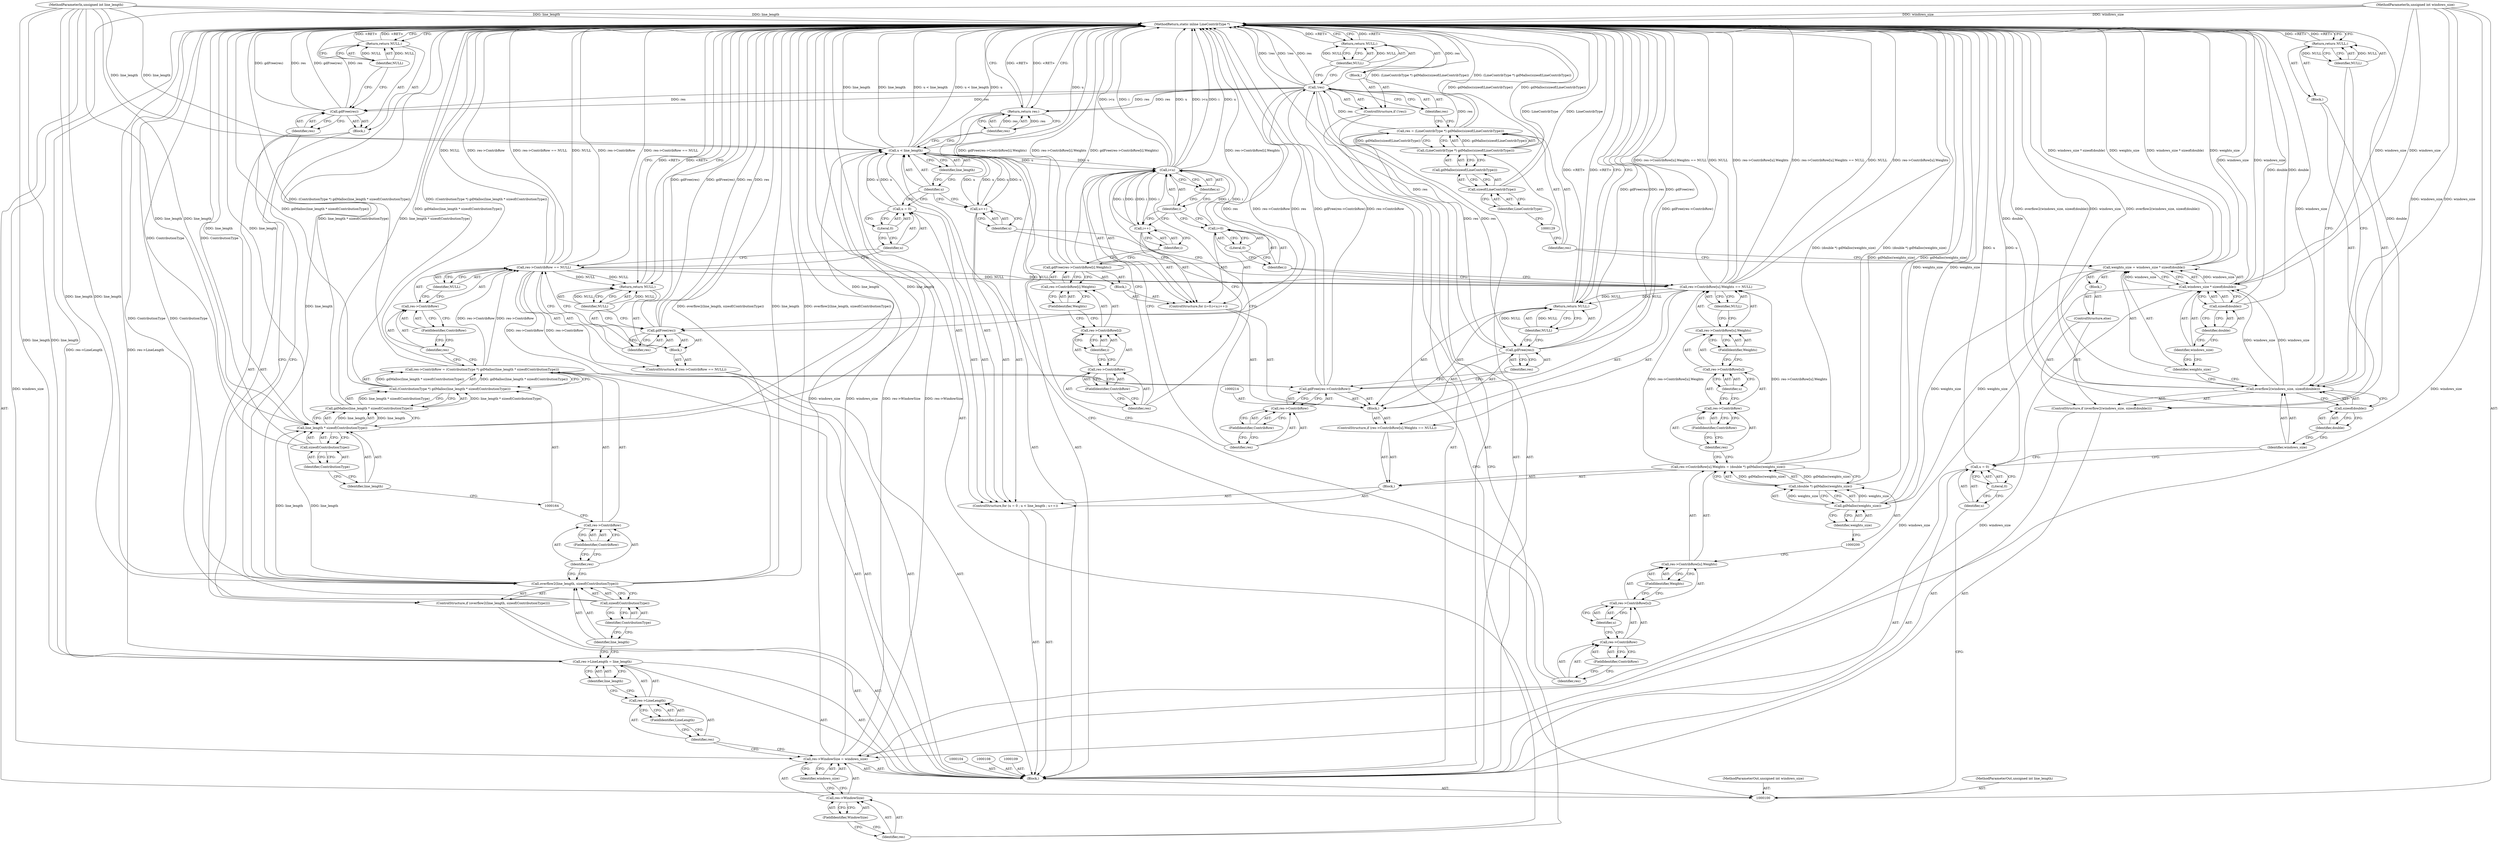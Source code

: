 digraph "0_libgd_60bfb401ad5a4a8ae995dcd36372fe15c71e1a35" {
"1000243" [label="(MethodReturn,static inline LineContribType *)"];
"1000101" [label="(MethodParameterIn,unsigned int line_length)"];
"1000317" [label="(MethodParameterOut,unsigned int line_length)"];
"1000102" [label="(MethodParameterIn,unsigned int windows_size)"];
"1000318" [label="(MethodParameterOut,unsigned int windows_size)"];
"1000122" [label="(Call,windows_size * sizeof(double))"];
"1000123" [label="(Identifier,windows_size)"];
"1000120" [label="(Call,weights_size = windows_size * sizeof(double))"];
"1000121" [label="(Identifier,weights_size)"];
"1000124" [label="(Call,sizeof(double))"];
"1000125" [label="(Identifier,double)"];
"1000126" [label="(Call,res = (LineContribType *) gdMalloc(sizeof(LineContribType)))"];
"1000127" [label="(Identifier,res)"];
"1000130" [label="(Call,gdMalloc(sizeof(LineContribType)))"];
"1000131" [label="(Call,sizeof(LineContribType))"];
"1000132" [label="(Identifier,LineContribType)"];
"1000128" [label="(Call,(LineContribType *) gdMalloc(sizeof(LineContribType)))"];
"1000136" [label="(Block,)"];
"1000133" [label="(ControlStructure,if (!res))"];
"1000134" [label="(Call,!res)"];
"1000135" [label="(Identifier,res)"];
"1000138" [label="(Identifier,NULL)"];
"1000137" [label="(Return,return NULL;)"];
"1000139" [label="(Call,res->WindowSize = windows_size)"];
"1000140" [label="(Call,res->WindowSize)"];
"1000141" [label="(Identifier,res)"];
"1000143" [label="(Identifier,windows_size)"];
"1000142" [label="(FieldIdentifier,WindowSize)"];
"1000144" [label="(Call,res->LineLength = line_length)"];
"1000145" [label="(Call,res->LineLength)"];
"1000146" [label="(Identifier,res)"];
"1000148" [label="(Identifier,line_length)"];
"1000147" [label="(FieldIdentifier,LineLength)"];
"1000149" [label="(ControlStructure,if (overflow2(line_length, sizeof(ContributionType))))"];
"1000151" [label="(Identifier,line_length)"];
"1000152" [label="(Call,sizeof(ContributionType))"];
"1000153" [label="(Identifier,ContributionType)"];
"1000150" [label="(Call,overflow2(line_length, sizeof(ContributionType)))"];
"1000154" [label="(Block,)"];
"1000155" [label="(Call,gdFree(res))"];
"1000156" [label="(Identifier,res)"];
"1000103" [label="(Block,)"];
"1000157" [label="(Return,return NULL;)"];
"1000158" [label="(Identifier,NULL)"];
"1000159" [label="(Call,res->ContribRow = (ContributionType *) gdMalloc(line_length * sizeof(ContributionType)))"];
"1000160" [label="(Call,res->ContribRow)"];
"1000161" [label="(Identifier,res)"];
"1000163" [label="(Call,(ContributionType *) gdMalloc(line_length * sizeof(ContributionType)))"];
"1000165" [label="(Call,gdMalloc(line_length * sizeof(ContributionType)))"];
"1000166" [label="(Call,line_length * sizeof(ContributionType))"];
"1000167" [label="(Identifier,line_length)"];
"1000162" [label="(FieldIdentifier,ContribRow)"];
"1000168" [label="(Call,sizeof(ContributionType))"];
"1000169" [label="(Identifier,ContributionType)"];
"1000170" [label="(ControlStructure,if (res->ContribRow == NULL))"];
"1000174" [label="(FieldIdentifier,ContribRow)"];
"1000175" [label="(Identifier,NULL)"];
"1000176" [label="(Block,)"];
"1000171" [label="(Call,res->ContribRow == NULL)"];
"1000172" [label="(Call,res->ContribRow)"];
"1000173" [label="(Identifier,res)"];
"1000177" [label="(Call,gdFree(res))"];
"1000178" [label="(Identifier,res)"];
"1000180" [label="(Identifier,NULL)"];
"1000179" [label="(Return,return NULL;)"];
"1000184" [label="(Literal,0)"];
"1000185" [label="(Call,u < line_length)"];
"1000186" [label="(Identifier,u)"];
"1000187" [label="(Identifier,line_length)"];
"1000181" [label="(ControlStructure,for (u = 0 ; u < line_length ; u++))"];
"1000188" [label="(Call,u++)"];
"1000189" [label="(Identifier,u)"];
"1000190" [label="(Block,)"];
"1000182" [label="(Call,u = 0)"];
"1000183" [label="(Identifier,u)"];
"1000197" [label="(Identifier,u)"];
"1000191" [label="(Call,res->ContribRow[u].Weights = (double *) gdMalloc(weights_size))"];
"1000192" [label="(Call,res->ContribRow[u].Weights)"];
"1000193" [label="(Call,res->ContribRow[u])"];
"1000194" [label="(Call,res->ContribRow)"];
"1000195" [label="(Identifier,res)"];
"1000198" [label="(FieldIdentifier,Weights)"];
"1000199" [label="(Call,(double *) gdMalloc(weights_size))"];
"1000201" [label="(Call,gdMalloc(weights_size))"];
"1000202" [label="(Identifier,weights_size)"];
"1000196" [label="(FieldIdentifier,ContribRow)"];
"1000209" [label="(FieldIdentifier,ContribRow)"];
"1000203" [label="(ControlStructure,if (res->ContribRow[u].Weights == NULL))"];
"1000210" [label="(Identifier,u)"];
"1000211" [label="(FieldIdentifier,Weights)"];
"1000212" [label="(Identifier,NULL)"];
"1000204" [label="(Call,res->ContribRow[u].Weights == NULL)"];
"1000205" [label="(Call,res->ContribRow[u].Weights)"];
"1000206" [label="(Call,res->ContribRow[u])"];
"1000207" [label="(Call,res->ContribRow)"];
"1000208" [label="(Identifier,res)"];
"1000105" [label="(Call,u = 0)"];
"1000106" [label="(Identifier,u)"];
"1000107" [label="(Literal,0)"];
"1000213" [label="(Block,)"];
"1000218" [label="(Literal,0)"];
"1000219" [label="(Call,i<u)"];
"1000220" [label="(Identifier,i)"];
"1000221" [label="(Identifier,u)"];
"1000222" [label="(Call,i++)"];
"1000223" [label="(Identifier,i)"];
"1000224" [label="(Block,)"];
"1000215" [label="(ControlStructure,for (i=0;i<u;i++))"];
"1000216" [label="(Call,i=0)"];
"1000217" [label="(Identifier,i)"];
"1000226" [label="(Call,res->ContribRow[i].Weights)"];
"1000227" [label="(Call,res->ContribRow[i])"];
"1000228" [label="(Call,res->ContribRow)"];
"1000229" [label="(Identifier,res)"];
"1000230" [label="(FieldIdentifier,ContribRow)"];
"1000231" [label="(Identifier,i)"];
"1000232" [label="(FieldIdentifier,Weights)"];
"1000225" [label="(Call,gdFree(res->ContribRow[i].Weights))"];
"1000234" [label="(Call,res->ContribRow)"];
"1000235" [label="(Identifier,res)"];
"1000236" [label="(FieldIdentifier,ContribRow)"];
"1000233" [label="(Call,gdFree(res->ContribRow))"];
"1000238" [label="(Identifier,res)"];
"1000237" [label="(Call,gdFree(res))"];
"1000240" [label="(Identifier,NULL)"];
"1000239" [label="(Return,return NULL;)"];
"1000241" [label="(Return,return res;)"];
"1000242" [label="(Identifier,res)"];
"1000110" [label="(ControlStructure,if (overflow2(windows_size, sizeof(double))))"];
"1000112" [label="(Identifier,windows_size)"];
"1000113" [label="(Call,sizeof(double))"];
"1000114" [label="(Identifier,double)"];
"1000115" [label="(Block,)"];
"1000111" [label="(Call,overflow2(windows_size, sizeof(double)))"];
"1000116" [label="(Return,return NULL;)"];
"1000117" [label="(Identifier,NULL)"];
"1000118" [label="(ControlStructure,else)"];
"1000119" [label="(Block,)"];
"1000243" -> "1000100"  [label="AST: "];
"1000243" -> "1000116"  [label="CFG: "];
"1000243" -> "1000137"  [label="CFG: "];
"1000243" -> "1000157"  [label="CFG: "];
"1000243" -> "1000179"  [label="CFG: "];
"1000243" -> "1000239"  [label="CFG: "];
"1000243" -> "1000241"  [label="CFG: "];
"1000116" -> "1000243"  [label="DDG: <RET>"];
"1000137" -> "1000243"  [label="DDG: <RET>"];
"1000241" -> "1000243"  [label="DDG: <RET>"];
"1000239" -> "1000243"  [label="DDG: <RET>"];
"1000179" -> "1000243"  [label="DDG: <RET>"];
"1000237" -> "1000243"  [label="DDG: gdFree(res)"];
"1000237" -> "1000243"  [label="DDG: res"];
"1000185" -> "1000243"  [label="DDG: u < line_length"];
"1000185" -> "1000243"  [label="DDG: u"];
"1000185" -> "1000243"  [label="DDG: line_length"];
"1000168" -> "1000243"  [label="DDG: ContributionType"];
"1000152" -> "1000243"  [label="DDG: ContributionType"];
"1000204" -> "1000243"  [label="DDG: NULL"];
"1000204" -> "1000243"  [label="DDG: res->ContribRow[u].Weights"];
"1000204" -> "1000243"  [label="DDG: res->ContribRow[u].Weights == NULL"];
"1000191" -> "1000243"  [label="DDG: (double *) gdMalloc(weights_size)"];
"1000159" -> "1000243"  [label="DDG: (ContributionType *) gdMalloc(line_length * sizeof(ContributionType))"];
"1000111" -> "1000243"  [label="DDG: overflow2(windows_size, sizeof(double))"];
"1000111" -> "1000243"  [label="DDG: windows_size"];
"1000177" -> "1000243"  [label="DDG: res"];
"1000177" -> "1000243"  [label="DDG: gdFree(res)"];
"1000128" -> "1000243"  [label="DDG: gdMalloc(sizeof(LineContribType))"];
"1000171" -> "1000243"  [label="DDG: res->ContribRow"];
"1000171" -> "1000243"  [label="DDG: res->ContribRow == NULL"];
"1000171" -> "1000243"  [label="DDG: NULL"];
"1000225" -> "1000243"  [label="DDG: gdFree(res->ContribRow[i].Weights)"];
"1000225" -> "1000243"  [label="DDG: res->ContribRow[i].Weights"];
"1000219" -> "1000243"  [label="DDG: u"];
"1000219" -> "1000243"  [label="DDG: i<u"];
"1000219" -> "1000243"  [label="DDG: i"];
"1000124" -> "1000243"  [label="DDG: double"];
"1000199" -> "1000243"  [label="DDG: gdMalloc(weights_size)"];
"1000150" -> "1000243"  [label="DDG: line_length"];
"1000150" -> "1000243"  [label="DDG: overflow2(line_length, sizeof(ContributionType))"];
"1000233" -> "1000243"  [label="DDG: gdFree(res->ContribRow)"];
"1000233" -> "1000243"  [label="DDG: res->ContribRow"];
"1000113" -> "1000243"  [label="DDG: double"];
"1000122" -> "1000243"  [label="DDG: windows_size"];
"1000131" -> "1000243"  [label="DDG: LineContribType"];
"1000165" -> "1000243"  [label="DDG: line_length * sizeof(ContributionType)"];
"1000139" -> "1000243"  [label="DDG: res->WindowSize"];
"1000139" -> "1000243"  [label="DDG: windows_size"];
"1000155" -> "1000243"  [label="DDG: gdFree(res)"];
"1000155" -> "1000243"  [label="DDG: res"];
"1000166" -> "1000243"  [label="DDG: line_length"];
"1000134" -> "1000243"  [label="DDG: !res"];
"1000134" -> "1000243"  [label="DDG: res"];
"1000120" -> "1000243"  [label="DDG: weights_size"];
"1000120" -> "1000243"  [label="DDG: windows_size * sizeof(double)"];
"1000102" -> "1000243"  [label="DDG: windows_size"];
"1000101" -> "1000243"  [label="DDG: line_length"];
"1000144" -> "1000243"  [label="DDG: res->LineLength"];
"1000126" -> "1000243"  [label="DDG: (LineContribType *) gdMalloc(sizeof(LineContribType))"];
"1000105" -> "1000243"  [label="DDG: u"];
"1000163" -> "1000243"  [label="DDG: gdMalloc(line_length * sizeof(ContributionType))"];
"1000201" -> "1000243"  [label="DDG: weights_size"];
"1000157" -> "1000243"  [label="DDG: <RET>"];
"1000101" -> "1000100"  [label="AST: "];
"1000101" -> "1000243"  [label="DDG: line_length"];
"1000101" -> "1000144"  [label="DDG: line_length"];
"1000101" -> "1000150"  [label="DDG: line_length"];
"1000101" -> "1000166"  [label="DDG: line_length"];
"1000101" -> "1000185"  [label="DDG: line_length"];
"1000317" -> "1000100"  [label="AST: "];
"1000102" -> "1000100"  [label="AST: "];
"1000102" -> "1000243"  [label="DDG: windows_size"];
"1000102" -> "1000111"  [label="DDG: windows_size"];
"1000102" -> "1000122"  [label="DDG: windows_size"];
"1000102" -> "1000139"  [label="DDG: windows_size"];
"1000318" -> "1000100"  [label="AST: "];
"1000122" -> "1000120"  [label="AST: "];
"1000122" -> "1000124"  [label="CFG: "];
"1000123" -> "1000122"  [label="AST: "];
"1000124" -> "1000122"  [label="AST: "];
"1000120" -> "1000122"  [label="CFG: "];
"1000122" -> "1000243"  [label="DDG: windows_size"];
"1000122" -> "1000120"  [label="DDG: windows_size"];
"1000111" -> "1000122"  [label="DDG: windows_size"];
"1000102" -> "1000122"  [label="DDG: windows_size"];
"1000122" -> "1000139"  [label="DDG: windows_size"];
"1000123" -> "1000122"  [label="AST: "];
"1000123" -> "1000121"  [label="CFG: "];
"1000125" -> "1000123"  [label="CFG: "];
"1000120" -> "1000119"  [label="AST: "];
"1000120" -> "1000122"  [label="CFG: "];
"1000121" -> "1000120"  [label="AST: "];
"1000122" -> "1000120"  [label="AST: "];
"1000127" -> "1000120"  [label="CFG: "];
"1000120" -> "1000243"  [label="DDG: weights_size"];
"1000120" -> "1000243"  [label="DDG: windows_size * sizeof(double)"];
"1000122" -> "1000120"  [label="DDG: windows_size"];
"1000120" -> "1000201"  [label="DDG: weights_size"];
"1000121" -> "1000120"  [label="AST: "];
"1000121" -> "1000111"  [label="CFG: "];
"1000123" -> "1000121"  [label="CFG: "];
"1000124" -> "1000122"  [label="AST: "];
"1000124" -> "1000125"  [label="CFG: "];
"1000125" -> "1000124"  [label="AST: "];
"1000122" -> "1000124"  [label="CFG: "];
"1000124" -> "1000243"  [label="DDG: double"];
"1000125" -> "1000124"  [label="AST: "];
"1000125" -> "1000123"  [label="CFG: "];
"1000124" -> "1000125"  [label="CFG: "];
"1000126" -> "1000103"  [label="AST: "];
"1000126" -> "1000128"  [label="CFG: "];
"1000127" -> "1000126"  [label="AST: "];
"1000128" -> "1000126"  [label="AST: "];
"1000135" -> "1000126"  [label="CFG: "];
"1000126" -> "1000243"  [label="DDG: (LineContribType *) gdMalloc(sizeof(LineContribType))"];
"1000128" -> "1000126"  [label="DDG: gdMalloc(sizeof(LineContribType))"];
"1000126" -> "1000134"  [label="DDG: res"];
"1000127" -> "1000126"  [label="AST: "];
"1000127" -> "1000120"  [label="CFG: "];
"1000129" -> "1000127"  [label="CFG: "];
"1000130" -> "1000128"  [label="AST: "];
"1000130" -> "1000131"  [label="CFG: "];
"1000131" -> "1000130"  [label="AST: "];
"1000128" -> "1000130"  [label="CFG: "];
"1000131" -> "1000130"  [label="AST: "];
"1000131" -> "1000132"  [label="CFG: "];
"1000132" -> "1000131"  [label="AST: "];
"1000130" -> "1000131"  [label="CFG: "];
"1000131" -> "1000243"  [label="DDG: LineContribType"];
"1000132" -> "1000131"  [label="AST: "];
"1000132" -> "1000129"  [label="CFG: "];
"1000131" -> "1000132"  [label="CFG: "];
"1000128" -> "1000126"  [label="AST: "];
"1000128" -> "1000130"  [label="CFG: "];
"1000129" -> "1000128"  [label="AST: "];
"1000130" -> "1000128"  [label="AST: "];
"1000126" -> "1000128"  [label="CFG: "];
"1000128" -> "1000243"  [label="DDG: gdMalloc(sizeof(LineContribType))"];
"1000128" -> "1000126"  [label="DDG: gdMalloc(sizeof(LineContribType))"];
"1000136" -> "1000133"  [label="AST: "];
"1000137" -> "1000136"  [label="AST: "];
"1000133" -> "1000103"  [label="AST: "];
"1000134" -> "1000133"  [label="AST: "];
"1000136" -> "1000133"  [label="AST: "];
"1000134" -> "1000133"  [label="AST: "];
"1000134" -> "1000135"  [label="CFG: "];
"1000135" -> "1000134"  [label="AST: "];
"1000138" -> "1000134"  [label="CFG: "];
"1000141" -> "1000134"  [label="CFG: "];
"1000134" -> "1000243"  [label="DDG: !res"];
"1000134" -> "1000243"  [label="DDG: res"];
"1000126" -> "1000134"  [label="DDG: res"];
"1000134" -> "1000155"  [label="DDG: res"];
"1000134" -> "1000177"  [label="DDG: res"];
"1000134" -> "1000237"  [label="DDG: res"];
"1000134" -> "1000241"  [label="DDG: res"];
"1000135" -> "1000134"  [label="AST: "];
"1000135" -> "1000126"  [label="CFG: "];
"1000134" -> "1000135"  [label="CFG: "];
"1000138" -> "1000137"  [label="AST: "];
"1000138" -> "1000134"  [label="CFG: "];
"1000137" -> "1000138"  [label="CFG: "];
"1000138" -> "1000137"  [label="DDG: NULL"];
"1000137" -> "1000136"  [label="AST: "];
"1000137" -> "1000138"  [label="CFG: "];
"1000138" -> "1000137"  [label="AST: "];
"1000243" -> "1000137"  [label="CFG: "];
"1000137" -> "1000243"  [label="DDG: <RET>"];
"1000138" -> "1000137"  [label="DDG: NULL"];
"1000139" -> "1000103"  [label="AST: "];
"1000139" -> "1000143"  [label="CFG: "];
"1000140" -> "1000139"  [label="AST: "];
"1000143" -> "1000139"  [label="AST: "];
"1000146" -> "1000139"  [label="CFG: "];
"1000139" -> "1000243"  [label="DDG: res->WindowSize"];
"1000139" -> "1000243"  [label="DDG: windows_size"];
"1000122" -> "1000139"  [label="DDG: windows_size"];
"1000102" -> "1000139"  [label="DDG: windows_size"];
"1000140" -> "1000139"  [label="AST: "];
"1000140" -> "1000142"  [label="CFG: "];
"1000141" -> "1000140"  [label="AST: "];
"1000142" -> "1000140"  [label="AST: "];
"1000143" -> "1000140"  [label="CFG: "];
"1000141" -> "1000140"  [label="AST: "];
"1000141" -> "1000134"  [label="CFG: "];
"1000142" -> "1000141"  [label="CFG: "];
"1000143" -> "1000139"  [label="AST: "];
"1000143" -> "1000140"  [label="CFG: "];
"1000139" -> "1000143"  [label="CFG: "];
"1000142" -> "1000140"  [label="AST: "];
"1000142" -> "1000141"  [label="CFG: "];
"1000140" -> "1000142"  [label="CFG: "];
"1000144" -> "1000103"  [label="AST: "];
"1000144" -> "1000148"  [label="CFG: "];
"1000145" -> "1000144"  [label="AST: "];
"1000148" -> "1000144"  [label="AST: "];
"1000151" -> "1000144"  [label="CFG: "];
"1000144" -> "1000243"  [label="DDG: res->LineLength"];
"1000101" -> "1000144"  [label="DDG: line_length"];
"1000145" -> "1000144"  [label="AST: "];
"1000145" -> "1000147"  [label="CFG: "];
"1000146" -> "1000145"  [label="AST: "];
"1000147" -> "1000145"  [label="AST: "];
"1000148" -> "1000145"  [label="CFG: "];
"1000146" -> "1000145"  [label="AST: "];
"1000146" -> "1000139"  [label="CFG: "];
"1000147" -> "1000146"  [label="CFG: "];
"1000148" -> "1000144"  [label="AST: "];
"1000148" -> "1000145"  [label="CFG: "];
"1000144" -> "1000148"  [label="CFG: "];
"1000147" -> "1000145"  [label="AST: "];
"1000147" -> "1000146"  [label="CFG: "];
"1000145" -> "1000147"  [label="CFG: "];
"1000149" -> "1000103"  [label="AST: "];
"1000150" -> "1000149"  [label="AST: "];
"1000154" -> "1000149"  [label="AST: "];
"1000151" -> "1000150"  [label="AST: "];
"1000151" -> "1000144"  [label="CFG: "];
"1000153" -> "1000151"  [label="CFG: "];
"1000152" -> "1000150"  [label="AST: "];
"1000152" -> "1000153"  [label="CFG: "];
"1000153" -> "1000152"  [label="AST: "];
"1000150" -> "1000152"  [label="CFG: "];
"1000152" -> "1000243"  [label="DDG: ContributionType"];
"1000153" -> "1000152"  [label="AST: "];
"1000153" -> "1000151"  [label="CFG: "];
"1000152" -> "1000153"  [label="CFG: "];
"1000150" -> "1000149"  [label="AST: "];
"1000150" -> "1000152"  [label="CFG: "];
"1000151" -> "1000150"  [label="AST: "];
"1000152" -> "1000150"  [label="AST: "];
"1000156" -> "1000150"  [label="CFG: "];
"1000161" -> "1000150"  [label="CFG: "];
"1000150" -> "1000243"  [label="DDG: line_length"];
"1000150" -> "1000243"  [label="DDG: overflow2(line_length, sizeof(ContributionType))"];
"1000101" -> "1000150"  [label="DDG: line_length"];
"1000150" -> "1000166"  [label="DDG: line_length"];
"1000154" -> "1000149"  [label="AST: "];
"1000155" -> "1000154"  [label="AST: "];
"1000157" -> "1000154"  [label="AST: "];
"1000155" -> "1000154"  [label="AST: "];
"1000155" -> "1000156"  [label="CFG: "];
"1000156" -> "1000155"  [label="AST: "];
"1000158" -> "1000155"  [label="CFG: "];
"1000155" -> "1000243"  [label="DDG: gdFree(res)"];
"1000155" -> "1000243"  [label="DDG: res"];
"1000134" -> "1000155"  [label="DDG: res"];
"1000156" -> "1000155"  [label="AST: "];
"1000156" -> "1000150"  [label="CFG: "];
"1000155" -> "1000156"  [label="CFG: "];
"1000103" -> "1000100"  [label="AST: "];
"1000104" -> "1000103"  [label="AST: "];
"1000105" -> "1000103"  [label="AST: "];
"1000108" -> "1000103"  [label="AST: "];
"1000109" -> "1000103"  [label="AST: "];
"1000110" -> "1000103"  [label="AST: "];
"1000126" -> "1000103"  [label="AST: "];
"1000133" -> "1000103"  [label="AST: "];
"1000139" -> "1000103"  [label="AST: "];
"1000144" -> "1000103"  [label="AST: "];
"1000149" -> "1000103"  [label="AST: "];
"1000159" -> "1000103"  [label="AST: "];
"1000170" -> "1000103"  [label="AST: "];
"1000181" -> "1000103"  [label="AST: "];
"1000241" -> "1000103"  [label="AST: "];
"1000157" -> "1000154"  [label="AST: "];
"1000157" -> "1000158"  [label="CFG: "];
"1000158" -> "1000157"  [label="AST: "];
"1000243" -> "1000157"  [label="CFG: "];
"1000157" -> "1000243"  [label="DDG: <RET>"];
"1000158" -> "1000157"  [label="DDG: NULL"];
"1000158" -> "1000157"  [label="AST: "];
"1000158" -> "1000155"  [label="CFG: "];
"1000157" -> "1000158"  [label="CFG: "];
"1000158" -> "1000157"  [label="DDG: NULL"];
"1000159" -> "1000103"  [label="AST: "];
"1000159" -> "1000163"  [label="CFG: "];
"1000160" -> "1000159"  [label="AST: "];
"1000163" -> "1000159"  [label="AST: "];
"1000173" -> "1000159"  [label="CFG: "];
"1000159" -> "1000243"  [label="DDG: (ContributionType *) gdMalloc(line_length * sizeof(ContributionType))"];
"1000163" -> "1000159"  [label="DDG: gdMalloc(line_length * sizeof(ContributionType))"];
"1000159" -> "1000171"  [label="DDG: res->ContribRow"];
"1000160" -> "1000159"  [label="AST: "];
"1000160" -> "1000162"  [label="CFG: "];
"1000161" -> "1000160"  [label="AST: "];
"1000162" -> "1000160"  [label="AST: "];
"1000164" -> "1000160"  [label="CFG: "];
"1000161" -> "1000160"  [label="AST: "];
"1000161" -> "1000150"  [label="CFG: "];
"1000162" -> "1000161"  [label="CFG: "];
"1000163" -> "1000159"  [label="AST: "];
"1000163" -> "1000165"  [label="CFG: "];
"1000164" -> "1000163"  [label="AST: "];
"1000165" -> "1000163"  [label="AST: "];
"1000159" -> "1000163"  [label="CFG: "];
"1000163" -> "1000243"  [label="DDG: gdMalloc(line_length * sizeof(ContributionType))"];
"1000163" -> "1000159"  [label="DDG: gdMalloc(line_length * sizeof(ContributionType))"];
"1000165" -> "1000163"  [label="DDG: line_length * sizeof(ContributionType)"];
"1000165" -> "1000163"  [label="AST: "];
"1000165" -> "1000166"  [label="CFG: "];
"1000166" -> "1000165"  [label="AST: "];
"1000163" -> "1000165"  [label="CFG: "];
"1000165" -> "1000243"  [label="DDG: line_length * sizeof(ContributionType)"];
"1000165" -> "1000163"  [label="DDG: line_length * sizeof(ContributionType)"];
"1000166" -> "1000165"  [label="DDG: line_length"];
"1000166" -> "1000165"  [label="AST: "];
"1000166" -> "1000168"  [label="CFG: "];
"1000167" -> "1000166"  [label="AST: "];
"1000168" -> "1000166"  [label="AST: "];
"1000165" -> "1000166"  [label="CFG: "];
"1000166" -> "1000243"  [label="DDG: line_length"];
"1000166" -> "1000165"  [label="DDG: line_length"];
"1000150" -> "1000166"  [label="DDG: line_length"];
"1000101" -> "1000166"  [label="DDG: line_length"];
"1000166" -> "1000185"  [label="DDG: line_length"];
"1000167" -> "1000166"  [label="AST: "];
"1000167" -> "1000164"  [label="CFG: "];
"1000169" -> "1000167"  [label="CFG: "];
"1000162" -> "1000160"  [label="AST: "];
"1000162" -> "1000161"  [label="CFG: "];
"1000160" -> "1000162"  [label="CFG: "];
"1000168" -> "1000166"  [label="AST: "];
"1000168" -> "1000169"  [label="CFG: "];
"1000169" -> "1000168"  [label="AST: "];
"1000166" -> "1000168"  [label="CFG: "];
"1000168" -> "1000243"  [label="DDG: ContributionType"];
"1000169" -> "1000168"  [label="AST: "];
"1000169" -> "1000167"  [label="CFG: "];
"1000168" -> "1000169"  [label="CFG: "];
"1000170" -> "1000103"  [label="AST: "];
"1000171" -> "1000170"  [label="AST: "];
"1000176" -> "1000170"  [label="AST: "];
"1000174" -> "1000172"  [label="AST: "];
"1000174" -> "1000173"  [label="CFG: "];
"1000172" -> "1000174"  [label="CFG: "];
"1000175" -> "1000171"  [label="AST: "];
"1000175" -> "1000172"  [label="CFG: "];
"1000171" -> "1000175"  [label="CFG: "];
"1000176" -> "1000170"  [label="AST: "];
"1000177" -> "1000176"  [label="AST: "];
"1000179" -> "1000176"  [label="AST: "];
"1000171" -> "1000170"  [label="AST: "];
"1000171" -> "1000175"  [label="CFG: "];
"1000172" -> "1000171"  [label="AST: "];
"1000175" -> "1000171"  [label="AST: "];
"1000178" -> "1000171"  [label="CFG: "];
"1000183" -> "1000171"  [label="CFG: "];
"1000171" -> "1000243"  [label="DDG: res->ContribRow"];
"1000171" -> "1000243"  [label="DDG: res->ContribRow == NULL"];
"1000171" -> "1000243"  [label="DDG: NULL"];
"1000159" -> "1000171"  [label="DDG: res->ContribRow"];
"1000171" -> "1000179"  [label="DDG: NULL"];
"1000171" -> "1000204"  [label="DDG: NULL"];
"1000171" -> "1000233"  [label="DDG: res->ContribRow"];
"1000172" -> "1000171"  [label="AST: "];
"1000172" -> "1000174"  [label="CFG: "];
"1000173" -> "1000172"  [label="AST: "];
"1000174" -> "1000172"  [label="AST: "];
"1000175" -> "1000172"  [label="CFG: "];
"1000173" -> "1000172"  [label="AST: "];
"1000173" -> "1000159"  [label="CFG: "];
"1000174" -> "1000173"  [label="CFG: "];
"1000177" -> "1000176"  [label="AST: "];
"1000177" -> "1000178"  [label="CFG: "];
"1000178" -> "1000177"  [label="AST: "];
"1000180" -> "1000177"  [label="CFG: "];
"1000177" -> "1000243"  [label="DDG: res"];
"1000177" -> "1000243"  [label="DDG: gdFree(res)"];
"1000134" -> "1000177"  [label="DDG: res"];
"1000178" -> "1000177"  [label="AST: "];
"1000178" -> "1000171"  [label="CFG: "];
"1000177" -> "1000178"  [label="CFG: "];
"1000180" -> "1000179"  [label="AST: "];
"1000180" -> "1000177"  [label="CFG: "];
"1000179" -> "1000180"  [label="CFG: "];
"1000180" -> "1000179"  [label="DDG: NULL"];
"1000179" -> "1000176"  [label="AST: "];
"1000179" -> "1000180"  [label="CFG: "];
"1000180" -> "1000179"  [label="AST: "];
"1000243" -> "1000179"  [label="CFG: "];
"1000179" -> "1000243"  [label="DDG: <RET>"];
"1000180" -> "1000179"  [label="DDG: NULL"];
"1000171" -> "1000179"  [label="DDG: NULL"];
"1000184" -> "1000182"  [label="AST: "];
"1000184" -> "1000183"  [label="CFG: "];
"1000182" -> "1000184"  [label="CFG: "];
"1000185" -> "1000181"  [label="AST: "];
"1000185" -> "1000187"  [label="CFG: "];
"1000186" -> "1000185"  [label="AST: "];
"1000187" -> "1000185"  [label="AST: "];
"1000195" -> "1000185"  [label="CFG: "];
"1000242" -> "1000185"  [label="CFG: "];
"1000185" -> "1000243"  [label="DDG: u < line_length"];
"1000185" -> "1000243"  [label="DDG: u"];
"1000185" -> "1000243"  [label="DDG: line_length"];
"1000188" -> "1000185"  [label="DDG: u"];
"1000182" -> "1000185"  [label="DDG: u"];
"1000166" -> "1000185"  [label="DDG: line_length"];
"1000101" -> "1000185"  [label="DDG: line_length"];
"1000185" -> "1000188"  [label="DDG: u"];
"1000185" -> "1000219"  [label="DDG: u"];
"1000186" -> "1000185"  [label="AST: "];
"1000186" -> "1000182"  [label="CFG: "];
"1000186" -> "1000188"  [label="CFG: "];
"1000187" -> "1000186"  [label="CFG: "];
"1000187" -> "1000185"  [label="AST: "];
"1000187" -> "1000186"  [label="CFG: "];
"1000185" -> "1000187"  [label="CFG: "];
"1000181" -> "1000103"  [label="AST: "];
"1000182" -> "1000181"  [label="AST: "];
"1000185" -> "1000181"  [label="AST: "];
"1000188" -> "1000181"  [label="AST: "];
"1000190" -> "1000181"  [label="AST: "];
"1000188" -> "1000181"  [label="AST: "];
"1000188" -> "1000189"  [label="CFG: "];
"1000189" -> "1000188"  [label="AST: "];
"1000186" -> "1000188"  [label="CFG: "];
"1000188" -> "1000185"  [label="DDG: u"];
"1000185" -> "1000188"  [label="DDG: u"];
"1000189" -> "1000188"  [label="AST: "];
"1000189" -> "1000204"  [label="CFG: "];
"1000188" -> "1000189"  [label="CFG: "];
"1000190" -> "1000181"  [label="AST: "];
"1000191" -> "1000190"  [label="AST: "];
"1000203" -> "1000190"  [label="AST: "];
"1000182" -> "1000181"  [label="AST: "];
"1000182" -> "1000184"  [label="CFG: "];
"1000183" -> "1000182"  [label="AST: "];
"1000184" -> "1000182"  [label="AST: "];
"1000186" -> "1000182"  [label="CFG: "];
"1000182" -> "1000185"  [label="DDG: u"];
"1000183" -> "1000182"  [label="AST: "];
"1000183" -> "1000171"  [label="CFG: "];
"1000184" -> "1000183"  [label="CFG: "];
"1000197" -> "1000193"  [label="AST: "];
"1000197" -> "1000194"  [label="CFG: "];
"1000193" -> "1000197"  [label="CFG: "];
"1000191" -> "1000190"  [label="AST: "];
"1000191" -> "1000199"  [label="CFG: "];
"1000192" -> "1000191"  [label="AST: "];
"1000199" -> "1000191"  [label="AST: "];
"1000208" -> "1000191"  [label="CFG: "];
"1000191" -> "1000243"  [label="DDG: (double *) gdMalloc(weights_size)"];
"1000199" -> "1000191"  [label="DDG: gdMalloc(weights_size)"];
"1000191" -> "1000204"  [label="DDG: res->ContribRow[u].Weights"];
"1000192" -> "1000191"  [label="AST: "];
"1000192" -> "1000198"  [label="CFG: "];
"1000193" -> "1000192"  [label="AST: "];
"1000198" -> "1000192"  [label="AST: "];
"1000200" -> "1000192"  [label="CFG: "];
"1000193" -> "1000192"  [label="AST: "];
"1000193" -> "1000197"  [label="CFG: "];
"1000194" -> "1000193"  [label="AST: "];
"1000197" -> "1000193"  [label="AST: "];
"1000198" -> "1000193"  [label="CFG: "];
"1000194" -> "1000193"  [label="AST: "];
"1000194" -> "1000196"  [label="CFG: "];
"1000195" -> "1000194"  [label="AST: "];
"1000196" -> "1000194"  [label="AST: "];
"1000197" -> "1000194"  [label="CFG: "];
"1000195" -> "1000194"  [label="AST: "];
"1000195" -> "1000185"  [label="CFG: "];
"1000196" -> "1000195"  [label="CFG: "];
"1000198" -> "1000192"  [label="AST: "];
"1000198" -> "1000193"  [label="CFG: "];
"1000192" -> "1000198"  [label="CFG: "];
"1000199" -> "1000191"  [label="AST: "];
"1000199" -> "1000201"  [label="CFG: "];
"1000200" -> "1000199"  [label="AST: "];
"1000201" -> "1000199"  [label="AST: "];
"1000191" -> "1000199"  [label="CFG: "];
"1000199" -> "1000243"  [label="DDG: gdMalloc(weights_size)"];
"1000199" -> "1000191"  [label="DDG: gdMalloc(weights_size)"];
"1000201" -> "1000199"  [label="DDG: weights_size"];
"1000201" -> "1000199"  [label="AST: "];
"1000201" -> "1000202"  [label="CFG: "];
"1000202" -> "1000201"  [label="AST: "];
"1000199" -> "1000201"  [label="CFG: "];
"1000201" -> "1000243"  [label="DDG: weights_size"];
"1000201" -> "1000199"  [label="DDG: weights_size"];
"1000120" -> "1000201"  [label="DDG: weights_size"];
"1000202" -> "1000201"  [label="AST: "];
"1000202" -> "1000200"  [label="CFG: "];
"1000201" -> "1000202"  [label="CFG: "];
"1000196" -> "1000194"  [label="AST: "];
"1000196" -> "1000195"  [label="CFG: "];
"1000194" -> "1000196"  [label="CFG: "];
"1000209" -> "1000207"  [label="AST: "];
"1000209" -> "1000208"  [label="CFG: "];
"1000207" -> "1000209"  [label="CFG: "];
"1000203" -> "1000190"  [label="AST: "];
"1000204" -> "1000203"  [label="AST: "];
"1000213" -> "1000203"  [label="AST: "];
"1000210" -> "1000206"  [label="AST: "];
"1000210" -> "1000207"  [label="CFG: "];
"1000206" -> "1000210"  [label="CFG: "];
"1000211" -> "1000205"  [label="AST: "];
"1000211" -> "1000206"  [label="CFG: "];
"1000205" -> "1000211"  [label="CFG: "];
"1000212" -> "1000204"  [label="AST: "];
"1000212" -> "1000205"  [label="CFG: "];
"1000204" -> "1000212"  [label="CFG: "];
"1000204" -> "1000203"  [label="AST: "];
"1000204" -> "1000212"  [label="CFG: "];
"1000205" -> "1000204"  [label="AST: "];
"1000212" -> "1000204"  [label="AST: "];
"1000217" -> "1000204"  [label="CFG: "];
"1000189" -> "1000204"  [label="CFG: "];
"1000204" -> "1000243"  [label="DDG: NULL"];
"1000204" -> "1000243"  [label="DDG: res->ContribRow[u].Weights"];
"1000204" -> "1000243"  [label="DDG: res->ContribRow[u].Weights == NULL"];
"1000191" -> "1000204"  [label="DDG: res->ContribRow[u].Weights"];
"1000171" -> "1000204"  [label="DDG: NULL"];
"1000204" -> "1000239"  [label="DDG: NULL"];
"1000205" -> "1000204"  [label="AST: "];
"1000205" -> "1000211"  [label="CFG: "];
"1000206" -> "1000205"  [label="AST: "];
"1000211" -> "1000205"  [label="AST: "];
"1000212" -> "1000205"  [label="CFG: "];
"1000206" -> "1000205"  [label="AST: "];
"1000206" -> "1000210"  [label="CFG: "];
"1000207" -> "1000206"  [label="AST: "];
"1000210" -> "1000206"  [label="AST: "];
"1000211" -> "1000206"  [label="CFG: "];
"1000207" -> "1000206"  [label="AST: "];
"1000207" -> "1000209"  [label="CFG: "];
"1000208" -> "1000207"  [label="AST: "];
"1000209" -> "1000207"  [label="AST: "];
"1000210" -> "1000207"  [label="CFG: "];
"1000208" -> "1000207"  [label="AST: "];
"1000208" -> "1000191"  [label="CFG: "];
"1000209" -> "1000208"  [label="CFG: "];
"1000105" -> "1000103"  [label="AST: "];
"1000105" -> "1000107"  [label="CFG: "];
"1000106" -> "1000105"  [label="AST: "];
"1000107" -> "1000105"  [label="AST: "];
"1000112" -> "1000105"  [label="CFG: "];
"1000105" -> "1000243"  [label="DDG: u"];
"1000106" -> "1000105"  [label="AST: "];
"1000106" -> "1000100"  [label="CFG: "];
"1000107" -> "1000106"  [label="CFG: "];
"1000107" -> "1000105"  [label="AST: "];
"1000107" -> "1000106"  [label="CFG: "];
"1000105" -> "1000107"  [label="CFG: "];
"1000213" -> "1000203"  [label="AST: "];
"1000214" -> "1000213"  [label="AST: "];
"1000215" -> "1000213"  [label="AST: "];
"1000233" -> "1000213"  [label="AST: "];
"1000237" -> "1000213"  [label="AST: "];
"1000239" -> "1000213"  [label="AST: "];
"1000218" -> "1000216"  [label="AST: "];
"1000218" -> "1000217"  [label="CFG: "];
"1000216" -> "1000218"  [label="CFG: "];
"1000219" -> "1000215"  [label="AST: "];
"1000219" -> "1000221"  [label="CFG: "];
"1000220" -> "1000219"  [label="AST: "];
"1000221" -> "1000219"  [label="AST: "];
"1000229" -> "1000219"  [label="CFG: "];
"1000235" -> "1000219"  [label="CFG: "];
"1000219" -> "1000243"  [label="DDG: u"];
"1000219" -> "1000243"  [label="DDG: i<u"];
"1000219" -> "1000243"  [label="DDG: i"];
"1000222" -> "1000219"  [label="DDG: i"];
"1000216" -> "1000219"  [label="DDG: i"];
"1000185" -> "1000219"  [label="DDG: u"];
"1000219" -> "1000222"  [label="DDG: i"];
"1000220" -> "1000219"  [label="AST: "];
"1000220" -> "1000216"  [label="CFG: "];
"1000220" -> "1000222"  [label="CFG: "];
"1000221" -> "1000220"  [label="CFG: "];
"1000221" -> "1000219"  [label="AST: "];
"1000221" -> "1000220"  [label="CFG: "];
"1000219" -> "1000221"  [label="CFG: "];
"1000222" -> "1000215"  [label="AST: "];
"1000222" -> "1000223"  [label="CFG: "];
"1000223" -> "1000222"  [label="AST: "];
"1000220" -> "1000222"  [label="CFG: "];
"1000222" -> "1000219"  [label="DDG: i"];
"1000219" -> "1000222"  [label="DDG: i"];
"1000223" -> "1000222"  [label="AST: "];
"1000223" -> "1000225"  [label="CFG: "];
"1000222" -> "1000223"  [label="CFG: "];
"1000224" -> "1000215"  [label="AST: "];
"1000225" -> "1000224"  [label="AST: "];
"1000215" -> "1000213"  [label="AST: "];
"1000216" -> "1000215"  [label="AST: "];
"1000219" -> "1000215"  [label="AST: "];
"1000222" -> "1000215"  [label="AST: "];
"1000224" -> "1000215"  [label="AST: "];
"1000216" -> "1000215"  [label="AST: "];
"1000216" -> "1000218"  [label="CFG: "];
"1000217" -> "1000216"  [label="AST: "];
"1000218" -> "1000216"  [label="AST: "];
"1000220" -> "1000216"  [label="CFG: "];
"1000216" -> "1000219"  [label="DDG: i"];
"1000217" -> "1000216"  [label="AST: "];
"1000217" -> "1000204"  [label="CFG: "];
"1000218" -> "1000217"  [label="CFG: "];
"1000226" -> "1000225"  [label="AST: "];
"1000226" -> "1000232"  [label="CFG: "];
"1000227" -> "1000226"  [label="AST: "];
"1000232" -> "1000226"  [label="AST: "];
"1000225" -> "1000226"  [label="CFG: "];
"1000227" -> "1000226"  [label="AST: "];
"1000227" -> "1000231"  [label="CFG: "];
"1000228" -> "1000227"  [label="AST: "];
"1000231" -> "1000227"  [label="AST: "];
"1000232" -> "1000227"  [label="CFG: "];
"1000228" -> "1000227"  [label="AST: "];
"1000228" -> "1000230"  [label="CFG: "];
"1000229" -> "1000228"  [label="AST: "];
"1000230" -> "1000228"  [label="AST: "];
"1000231" -> "1000228"  [label="CFG: "];
"1000229" -> "1000228"  [label="AST: "];
"1000229" -> "1000219"  [label="CFG: "];
"1000230" -> "1000229"  [label="CFG: "];
"1000230" -> "1000228"  [label="AST: "];
"1000230" -> "1000229"  [label="CFG: "];
"1000228" -> "1000230"  [label="CFG: "];
"1000231" -> "1000227"  [label="AST: "];
"1000231" -> "1000228"  [label="CFG: "];
"1000227" -> "1000231"  [label="CFG: "];
"1000232" -> "1000226"  [label="AST: "];
"1000232" -> "1000227"  [label="CFG: "];
"1000226" -> "1000232"  [label="CFG: "];
"1000225" -> "1000224"  [label="AST: "];
"1000225" -> "1000226"  [label="CFG: "];
"1000226" -> "1000225"  [label="AST: "];
"1000223" -> "1000225"  [label="CFG: "];
"1000225" -> "1000243"  [label="DDG: gdFree(res->ContribRow[i].Weights)"];
"1000225" -> "1000243"  [label="DDG: res->ContribRow[i].Weights"];
"1000234" -> "1000233"  [label="AST: "];
"1000234" -> "1000236"  [label="CFG: "];
"1000235" -> "1000234"  [label="AST: "];
"1000236" -> "1000234"  [label="AST: "];
"1000233" -> "1000234"  [label="CFG: "];
"1000235" -> "1000234"  [label="AST: "];
"1000235" -> "1000219"  [label="CFG: "];
"1000236" -> "1000235"  [label="CFG: "];
"1000236" -> "1000234"  [label="AST: "];
"1000236" -> "1000235"  [label="CFG: "];
"1000234" -> "1000236"  [label="CFG: "];
"1000233" -> "1000213"  [label="AST: "];
"1000233" -> "1000234"  [label="CFG: "];
"1000234" -> "1000233"  [label="AST: "];
"1000238" -> "1000233"  [label="CFG: "];
"1000233" -> "1000243"  [label="DDG: gdFree(res->ContribRow)"];
"1000233" -> "1000243"  [label="DDG: res->ContribRow"];
"1000171" -> "1000233"  [label="DDG: res->ContribRow"];
"1000238" -> "1000237"  [label="AST: "];
"1000238" -> "1000233"  [label="CFG: "];
"1000237" -> "1000238"  [label="CFG: "];
"1000237" -> "1000213"  [label="AST: "];
"1000237" -> "1000238"  [label="CFG: "];
"1000238" -> "1000237"  [label="AST: "];
"1000240" -> "1000237"  [label="CFG: "];
"1000237" -> "1000243"  [label="DDG: gdFree(res)"];
"1000237" -> "1000243"  [label="DDG: res"];
"1000134" -> "1000237"  [label="DDG: res"];
"1000240" -> "1000239"  [label="AST: "];
"1000240" -> "1000237"  [label="CFG: "];
"1000239" -> "1000240"  [label="CFG: "];
"1000240" -> "1000239"  [label="DDG: NULL"];
"1000239" -> "1000213"  [label="AST: "];
"1000239" -> "1000240"  [label="CFG: "];
"1000240" -> "1000239"  [label="AST: "];
"1000243" -> "1000239"  [label="CFG: "];
"1000239" -> "1000243"  [label="DDG: <RET>"];
"1000240" -> "1000239"  [label="DDG: NULL"];
"1000204" -> "1000239"  [label="DDG: NULL"];
"1000241" -> "1000103"  [label="AST: "];
"1000241" -> "1000242"  [label="CFG: "];
"1000242" -> "1000241"  [label="AST: "];
"1000243" -> "1000241"  [label="CFG: "];
"1000241" -> "1000243"  [label="DDG: <RET>"];
"1000242" -> "1000241"  [label="DDG: res"];
"1000134" -> "1000241"  [label="DDG: res"];
"1000242" -> "1000241"  [label="AST: "];
"1000242" -> "1000185"  [label="CFG: "];
"1000241" -> "1000242"  [label="CFG: "];
"1000242" -> "1000241"  [label="DDG: res"];
"1000110" -> "1000103"  [label="AST: "];
"1000111" -> "1000110"  [label="AST: "];
"1000115" -> "1000110"  [label="AST: "];
"1000118" -> "1000110"  [label="AST: "];
"1000112" -> "1000111"  [label="AST: "];
"1000112" -> "1000105"  [label="CFG: "];
"1000114" -> "1000112"  [label="CFG: "];
"1000113" -> "1000111"  [label="AST: "];
"1000113" -> "1000114"  [label="CFG: "];
"1000114" -> "1000113"  [label="AST: "];
"1000111" -> "1000113"  [label="CFG: "];
"1000113" -> "1000243"  [label="DDG: double"];
"1000114" -> "1000113"  [label="AST: "];
"1000114" -> "1000112"  [label="CFG: "];
"1000113" -> "1000114"  [label="CFG: "];
"1000115" -> "1000110"  [label="AST: "];
"1000116" -> "1000115"  [label="AST: "];
"1000111" -> "1000110"  [label="AST: "];
"1000111" -> "1000113"  [label="CFG: "];
"1000112" -> "1000111"  [label="AST: "];
"1000113" -> "1000111"  [label="AST: "];
"1000117" -> "1000111"  [label="CFG: "];
"1000121" -> "1000111"  [label="CFG: "];
"1000111" -> "1000243"  [label="DDG: overflow2(windows_size, sizeof(double))"];
"1000111" -> "1000243"  [label="DDG: windows_size"];
"1000102" -> "1000111"  [label="DDG: windows_size"];
"1000111" -> "1000122"  [label="DDG: windows_size"];
"1000116" -> "1000115"  [label="AST: "];
"1000116" -> "1000117"  [label="CFG: "];
"1000117" -> "1000116"  [label="AST: "];
"1000243" -> "1000116"  [label="CFG: "];
"1000116" -> "1000243"  [label="DDG: <RET>"];
"1000117" -> "1000116"  [label="DDG: NULL"];
"1000117" -> "1000116"  [label="AST: "];
"1000117" -> "1000111"  [label="CFG: "];
"1000116" -> "1000117"  [label="CFG: "];
"1000117" -> "1000116"  [label="DDG: NULL"];
"1000118" -> "1000110"  [label="AST: "];
"1000119" -> "1000118"  [label="AST: "];
"1000119" -> "1000118"  [label="AST: "];
"1000120" -> "1000119"  [label="AST: "];
}
